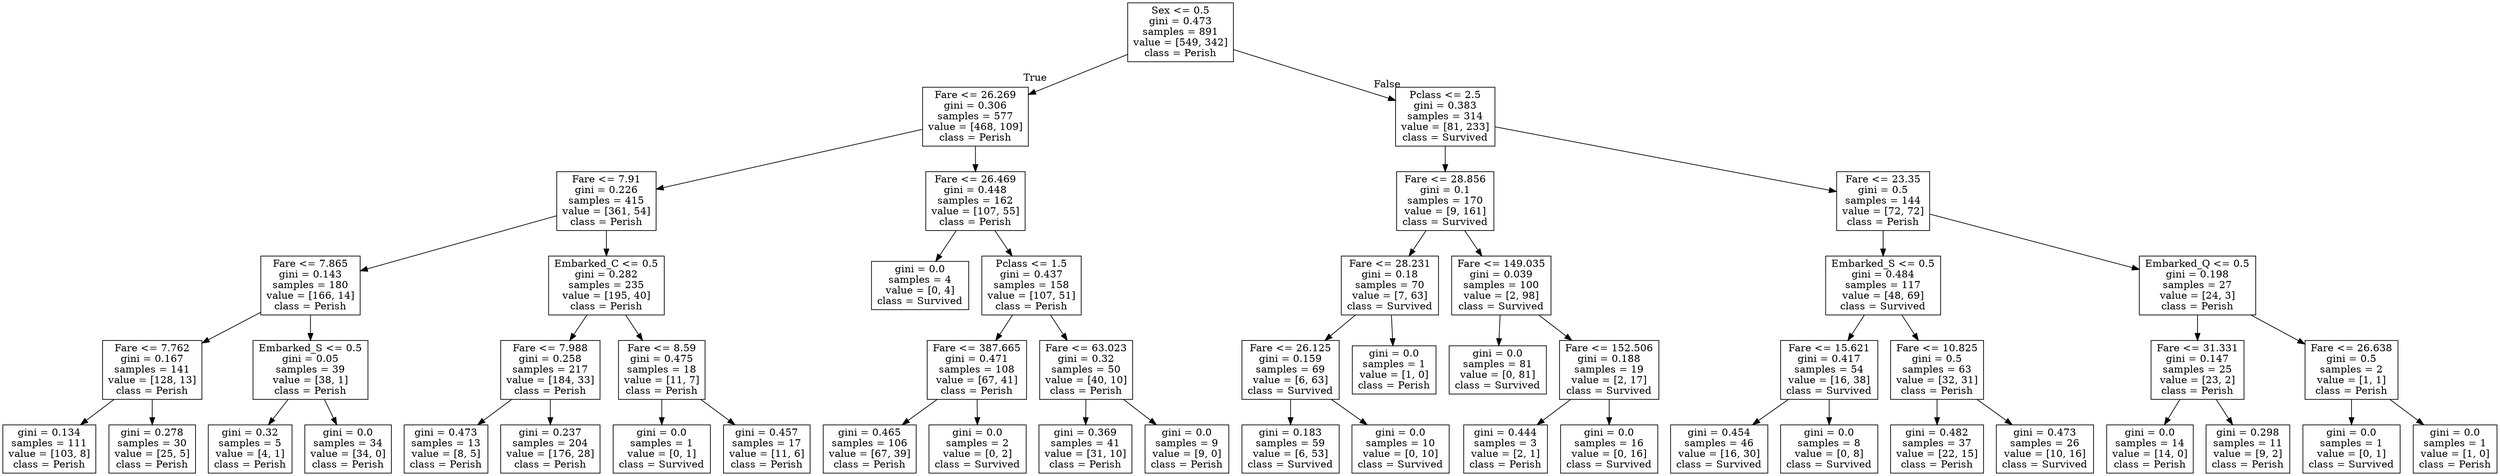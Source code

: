 digraph Tree {
node [shape=box] ;
0 [label="Sex <= 0.5\ngini = 0.473\nsamples = 891\nvalue = [549, 342]\nclass = Perish"] ;
1 [label="Fare <= 26.269\ngini = 0.306\nsamples = 577\nvalue = [468, 109]\nclass = Perish"] ;
0 -> 1 [labeldistance=2.5, labelangle=45, headlabel="True"] ;
2 [label="Fare <= 7.91\ngini = 0.226\nsamples = 415\nvalue = [361, 54]\nclass = Perish"] ;
1 -> 2 ;
3 [label="Fare <= 7.865\ngini = 0.143\nsamples = 180\nvalue = [166, 14]\nclass = Perish"] ;
2 -> 3 ;
4 [label="Fare <= 7.762\ngini = 0.167\nsamples = 141\nvalue = [128, 13]\nclass = Perish"] ;
3 -> 4 ;
5 [label="gini = 0.134\nsamples = 111\nvalue = [103, 8]\nclass = Perish"] ;
4 -> 5 ;
6 [label="gini = 0.278\nsamples = 30\nvalue = [25, 5]\nclass = Perish"] ;
4 -> 6 ;
7 [label="Embarked_S <= 0.5\ngini = 0.05\nsamples = 39\nvalue = [38, 1]\nclass = Perish"] ;
3 -> 7 ;
8 [label="gini = 0.32\nsamples = 5\nvalue = [4, 1]\nclass = Perish"] ;
7 -> 8 ;
9 [label="gini = 0.0\nsamples = 34\nvalue = [34, 0]\nclass = Perish"] ;
7 -> 9 ;
10 [label="Embarked_C <= 0.5\ngini = 0.282\nsamples = 235\nvalue = [195, 40]\nclass = Perish"] ;
2 -> 10 ;
11 [label="Fare <= 7.988\ngini = 0.258\nsamples = 217\nvalue = [184, 33]\nclass = Perish"] ;
10 -> 11 ;
12 [label="gini = 0.473\nsamples = 13\nvalue = [8, 5]\nclass = Perish"] ;
11 -> 12 ;
13 [label="gini = 0.237\nsamples = 204\nvalue = [176, 28]\nclass = Perish"] ;
11 -> 13 ;
14 [label="Fare <= 8.59\ngini = 0.475\nsamples = 18\nvalue = [11, 7]\nclass = Perish"] ;
10 -> 14 ;
15 [label="gini = 0.0\nsamples = 1\nvalue = [0, 1]\nclass = Survived"] ;
14 -> 15 ;
16 [label="gini = 0.457\nsamples = 17\nvalue = [11, 6]\nclass = Perish"] ;
14 -> 16 ;
17 [label="Fare <= 26.469\ngini = 0.448\nsamples = 162\nvalue = [107, 55]\nclass = Perish"] ;
1 -> 17 ;
18 [label="gini = 0.0\nsamples = 4\nvalue = [0, 4]\nclass = Survived"] ;
17 -> 18 ;
19 [label="Pclass <= 1.5\ngini = 0.437\nsamples = 158\nvalue = [107, 51]\nclass = Perish"] ;
17 -> 19 ;
20 [label="Fare <= 387.665\ngini = 0.471\nsamples = 108\nvalue = [67, 41]\nclass = Perish"] ;
19 -> 20 ;
21 [label="gini = 0.465\nsamples = 106\nvalue = [67, 39]\nclass = Perish"] ;
20 -> 21 ;
22 [label="gini = 0.0\nsamples = 2\nvalue = [0, 2]\nclass = Survived"] ;
20 -> 22 ;
23 [label="Fare <= 63.023\ngini = 0.32\nsamples = 50\nvalue = [40, 10]\nclass = Perish"] ;
19 -> 23 ;
24 [label="gini = 0.369\nsamples = 41\nvalue = [31, 10]\nclass = Perish"] ;
23 -> 24 ;
25 [label="gini = 0.0\nsamples = 9\nvalue = [9, 0]\nclass = Perish"] ;
23 -> 25 ;
26 [label="Pclass <= 2.5\ngini = 0.383\nsamples = 314\nvalue = [81, 233]\nclass = Survived"] ;
0 -> 26 [labeldistance=2.5, labelangle=-45, headlabel="False"] ;
27 [label="Fare <= 28.856\ngini = 0.1\nsamples = 170\nvalue = [9, 161]\nclass = Survived"] ;
26 -> 27 ;
28 [label="Fare <= 28.231\ngini = 0.18\nsamples = 70\nvalue = [7, 63]\nclass = Survived"] ;
27 -> 28 ;
29 [label="Fare <= 26.125\ngini = 0.159\nsamples = 69\nvalue = [6, 63]\nclass = Survived"] ;
28 -> 29 ;
30 [label="gini = 0.183\nsamples = 59\nvalue = [6, 53]\nclass = Survived"] ;
29 -> 30 ;
31 [label="gini = 0.0\nsamples = 10\nvalue = [0, 10]\nclass = Survived"] ;
29 -> 31 ;
32 [label="gini = 0.0\nsamples = 1\nvalue = [1, 0]\nclass = Perish"] ;
28 -> 32 ;
33 [label="Fare <= 149.035\ngini = 0.039\nsamples = 100\nvalue = [2, 98]\nclass = Survived"] ;
27 -> 33 ;
34 [label="gini = 0.0\nsamples = 81\nvalue = [0, 81]\nclass = Survived"] ;
33 -> 34 ;
35 [label="Fare <= 152.506\ngini = 0.188\nsamples = 19\nvalue = [2, 17]\nclass = Survived"] ;
33 -> 35 ;
36 [label="gini = 0.444\nsamples = 3\nvalue = [2, 1]\nclass = Perish"] ;
35 -> 36 ;
37 [label="gini = 0.0\nsamples = 16\nvalue = [0, 16]\nclass = Survived"] ;
35 -> 37 ;
38 [label="Fare <= 23.35\ngini = 0.5\nsamples = 144\nvalue = [72, 72]\nclass = Perish"] ;
26 -> 38 ;
39 [label="Embarked_S <= 0.5\ngini = 0.484\nsamples = 117\nvalue = [48, 69]\nclass = Survived"] ;
38 -> 39 ;
40 [label="Fare <= 15.621\ngini = 0.417\nsamples = 54\nvalue = [16, 38]\nclass = Survived"] ;
39 -> 40 ;
41 [label="gini = 0.454\nsamples = 46\nvalue = [16, 30]\nclass = Survived"] ;
40 -> 41 ;
42 [label="gini = 0.0\nsamples = 8\nvalue = [0, 8]\nclass = Survived"] ;
40 -> 42 ;
43 [label="Fare <= 10.825\ngini = 0.5\nsamples = 63\nvalue = [32, 31]\nclass = Perish"] ;
39 -> 43 ;
44 [label="gini = 0.482\nsamples = 37\nvalue = [22, 15]\nclass = Perish"] ;
43 -> 44 ;
45 [label="gini = 0.473\nsamples = 26\nvalue = [10, 16]\nclass = Survived"] ;
43 -> 45 ;
46 [label="Embarked_Q <= 0.5\ngini = 0.198\nsamples = 27\nvalue = [24, 3]\nclass = Perish"] ;
38 -> 46 ;
47 [label="Fare <= 31.331\ngini = 0.147\nsamples = 25\nvalue = [23, 2]\nclass = Perish"] ;
46 -> 47 ;
48 [label="gini = 0.0\nsamples = 14\nvalue = [14, 0]\nclass = Perish"] ;
47 -> 48 ;
49 [label="gini = 0.298\nsamples = 11\nvalue = [9, 2]\nclass = Perish"] ;
47 -> 49 ;
50 [label="Fare <= 26.638\ngini = 0.5\nsamples = 2\nvalue = [1, 1]\nclass = Perish"] ;
46 -> 50 ;
51 [label="gini = 0.0\nsamples = 1\nvalue = [0, 1]\nclass = Survived"] ;
50 -> 51 ;
52 [label="gini = 0.0\nsamples = 1\nvalue = [1, 0]\nclass = Perish"] ;
50 -> 52 ;
}